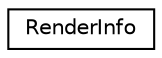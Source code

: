 digraph G
{
  edge [fontname="Helvetica",fontsize="10",labelfontname="Helvetica",labelfontsize="10"];
  node [fontname="Helvetica",fontsize="10",shape=record];
  rankdir=LR;
  Node1 [label="RenderInfo",height=0.2,width=0.4,color="black", fillcolor="white", style="filled",URL="$dc/d75/structRenderInfo.html"];
}
